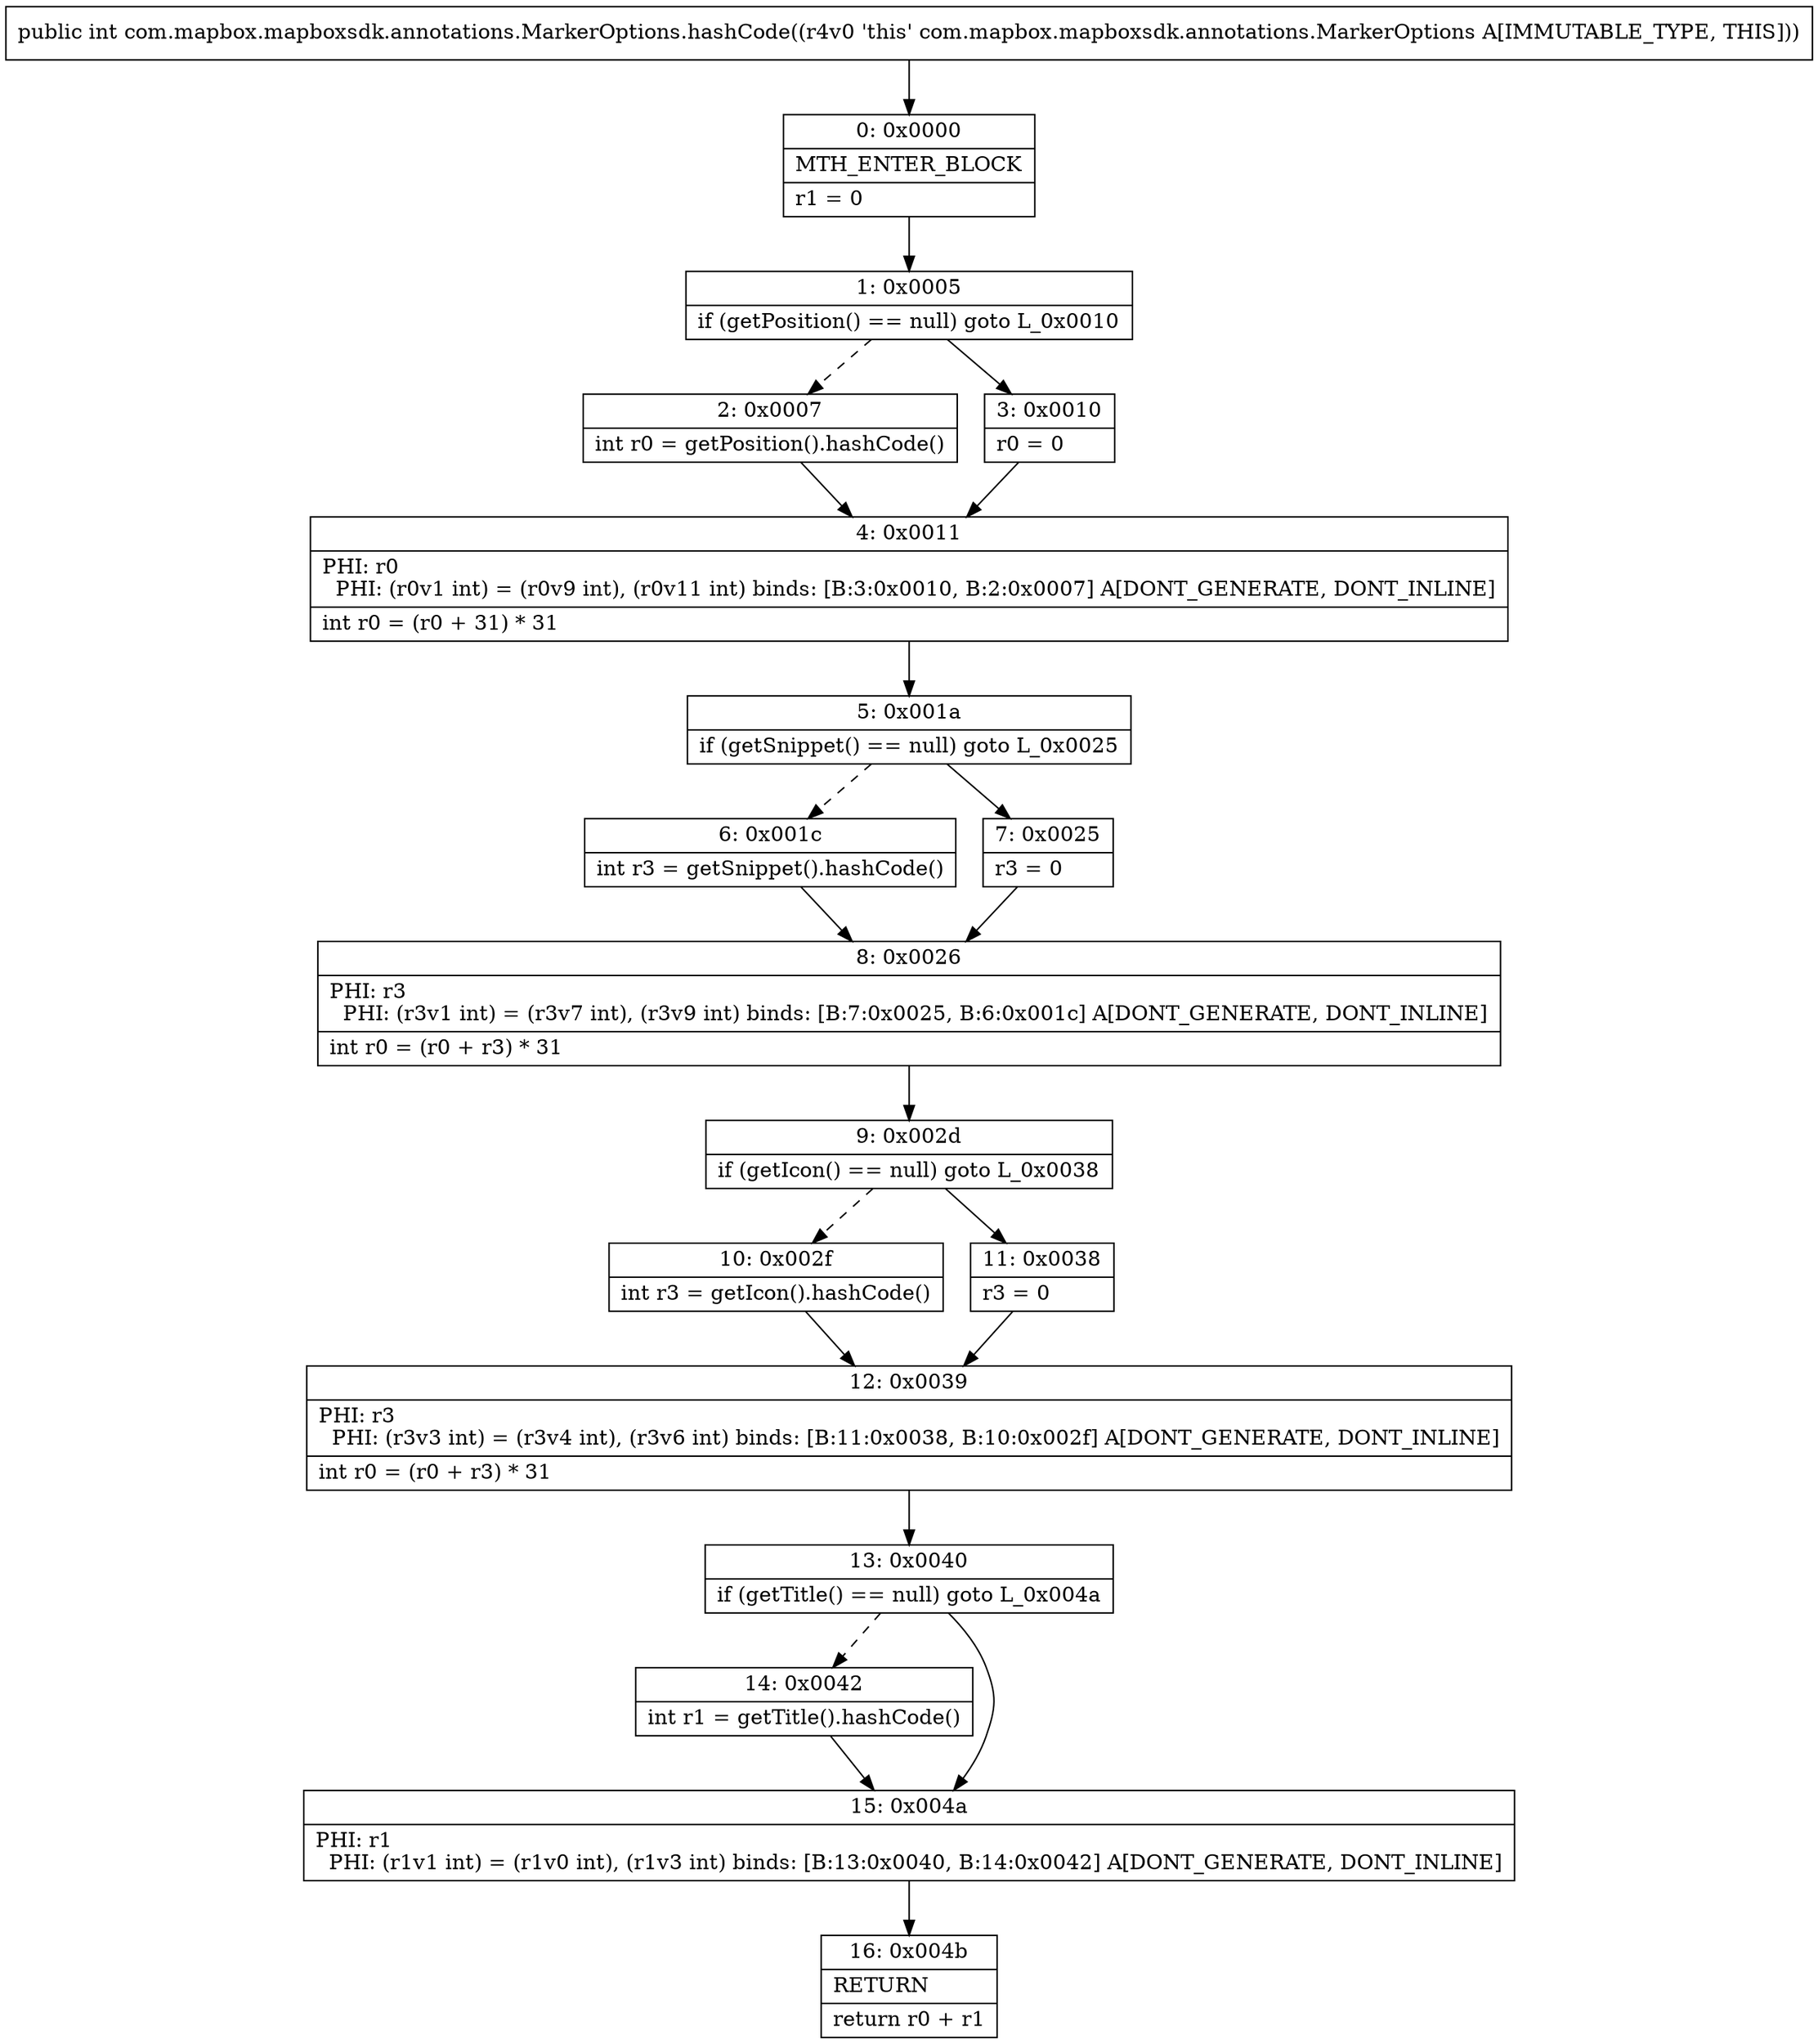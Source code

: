 digraph "CFG forcom.mapbox.mapboxsdk.annotations.MarkerOptions.hashCode()I" {
Node_0 [shape=record,label="{0\:\ 0x0000|MTH_ENTER_BLOCK\l|r1 = 0\l}"];
Node_1 [shape=record,label="{1\:\ 0x0005|if (getPosition() == null) goto L_0x0010\l}"];
Node_2 [shape=record,label="{2\:\ 0x0007|int r0 = getPosition().hashCode()\l}"];
Node_3 [shape=record,label="{3\:\ 0x0010|r0 = 0\l}"];
Node_4 [shape=record,label="{4\:\ 0x0011|PHI: r0 \l  PHI: (r0v1 int) = (r0v9 int), (r0v11 int) binds: [B:3:0x0010, B:2:0x0007] A[DONT_GENERATE, DONT_INLINE]\l|int r0 = (r0 + 31) * 31\l}"];
Node_5 [shape=record,label="{5\:\ 0x001a|if (getSnippet() == null) goto L_0x0025\l}"];
Node_6 [shape=record,label="{6\:\ 0x001c|int r3 = getSnippet().hashCode()\l}"];
Node_7 [shape=record,label="{7\:\ 0x0025|r3 = 0\l}"];
Node_8 [shape=record,label="{8\:\ 0x0026|PHI: r3 \l  PHI: (r3v1 int) = (r3v7 int), (r3v9 int) binds: [B:7:0x0025, B:6:0x001c] A[DONT_GENERATE, DONT_INLINE]\l|int r0 = (r0 + r3) * 31\l}"];
Node_9 [shape=record,label="{9\:\ 0x002d|if (getIcon() == null) goto L_0x0038\l}"];
Node_10 [shape=record,label="{10\:\ 0x002f|int r3 = getIcon().hashCode()\l}"];
Node_11 [shape=record,label="{11\:\ 0x0038|r3 = 0\l}"];
Node_12 [shape=record,label="{12\:\ 0x0039|PHI: r3 \l  PHI: (r3v3 int) = (r3v4 int), (r3v6 int) binds: [B:11:0x0038, B:10:0x002f] A[DONT_GENERATE, DONT_INLINE]\l|int r0 = (r0 + r3) * 31\l}"];
Node_13 [shape=record,label="{13\:\ 0x0040|if (getTitle() == null) goto L_0x004a\l}"];
Node_14 [shape=record,label="{14\:\ 0x0042|int r1 = getTitle().hashCode()\l}"];
Node_15 [shape=record,label="{15\:\ 0x004a|PHI: r1 \l  PHI: (r1v1 int) = (r1v0 int), (r1v3 int) binds: [B:13:0x0040, B:14:0x0042] A[DONT_GENERATE, DONT_INLINE]\l}"];
Node_16 [shape=record,label="{16\:\ 0x004b|RETURN\l|return r0 + r1\l}"];
MethodNode[shape=record,label="{public int com.mapbox.mapboxsdk.annotations.MarkerOptions.hashCode((r4v0 'this' com.mapbox.mapboxsdk.annotations.MarkerOptions A[IMMUTABLE_TYPE, THIS])) }"];
MethodNode -> Node_0;
Node_0 -> Node_1;
Node_1 -> Node_2[style=dashed];
Node_1 -> Node_3;
Node_2 -> Node_4;
Node_3 -> Node_4;
Node_4 -> Node_5;
Node_5 -> Node_6[style=dashed];
Node_5 -> Node_7;
Node_6 -> Node_8;
Node_7 -> Node_8;
Node_8 -> Node_9;
Node_9 -> Node_10[style=dashed];
Node_9 -> Node_11;
Node_10 -> Node_12;
Node_11 -> Node_12;
Node_12 -> Node_13;
Node_13 -> Node_14[style=dashed];
Node_13 -> Node_15;
Node_14 -> Node_15;
Node_15 -> Node_16;
}

